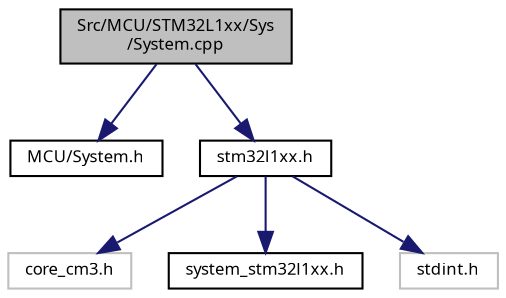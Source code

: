 digraph "Src/MCU/STM32L1xx/Sys/System.cpp"
{
  edge [fontname="Sans",fontsize="8",labelfontname="Sans",labelfontsize="8"];
  node [fontname="Sans",fontsize="8",shape=record];
  Node1 [label="Src/MCU/STM32L1xx/Sys\l/System.cpp",height=0.2,width=0.4,color="black", fillcolor="grey75", style="filled", fontcolor="black"];
  Node1 -> Node2 [color="midnightblue",fontsize="8",style="solid",fontname="Sans"];
  Node2 [label="MCU/System.h",height=0.2,width=0.4,color="black", fillcolor="white", style="filled",URL="$_system_8h.html"];
  Node1 -> Node3 [color="midnightblue",fontsize="8",style="solid",fontname="Sans"];
  Node3 [label="stm32l1xx.h",height=0.2,width=0.4,color="black", fillcolor="white", style="filled",URL="$_s_t_m32_l1xx_8h.html",tooltip="CMSIS Cortex-M3 Device Peripheral Access Layer Header File. This file contains all the peripheral reg..."];
  Node3 -> Node4 [color="midnightblue",fontsize="8",style="solid",fontname="Sans"];
  Node4 [label="core_cm3.h",height=0.2,width=0.4,color="grey75", fillcolor="white", style="filled"];
  Node3 -> Node5 [color="midnightblue",fontsize="8",style="solid",fontname="Sans"];
  Node5 [label="system_stm32l1xx.h",height=0.2,width=0.4,color="black", fillcolor="white", style="filled",URL="$system__stm32l1xx_8h.html",tooltip="CMSIS Cortex-M3 Device Peripheral Access Layer System Header File. "];
  Node3 -> Node6 [color="midnightblue",fontsize="8",style="solid",fontname="Sans"];
  Node6 [label="stdint.h",height=0.2,width=0.4,color="grey75", fillcolor="white", style="filled"];
}

